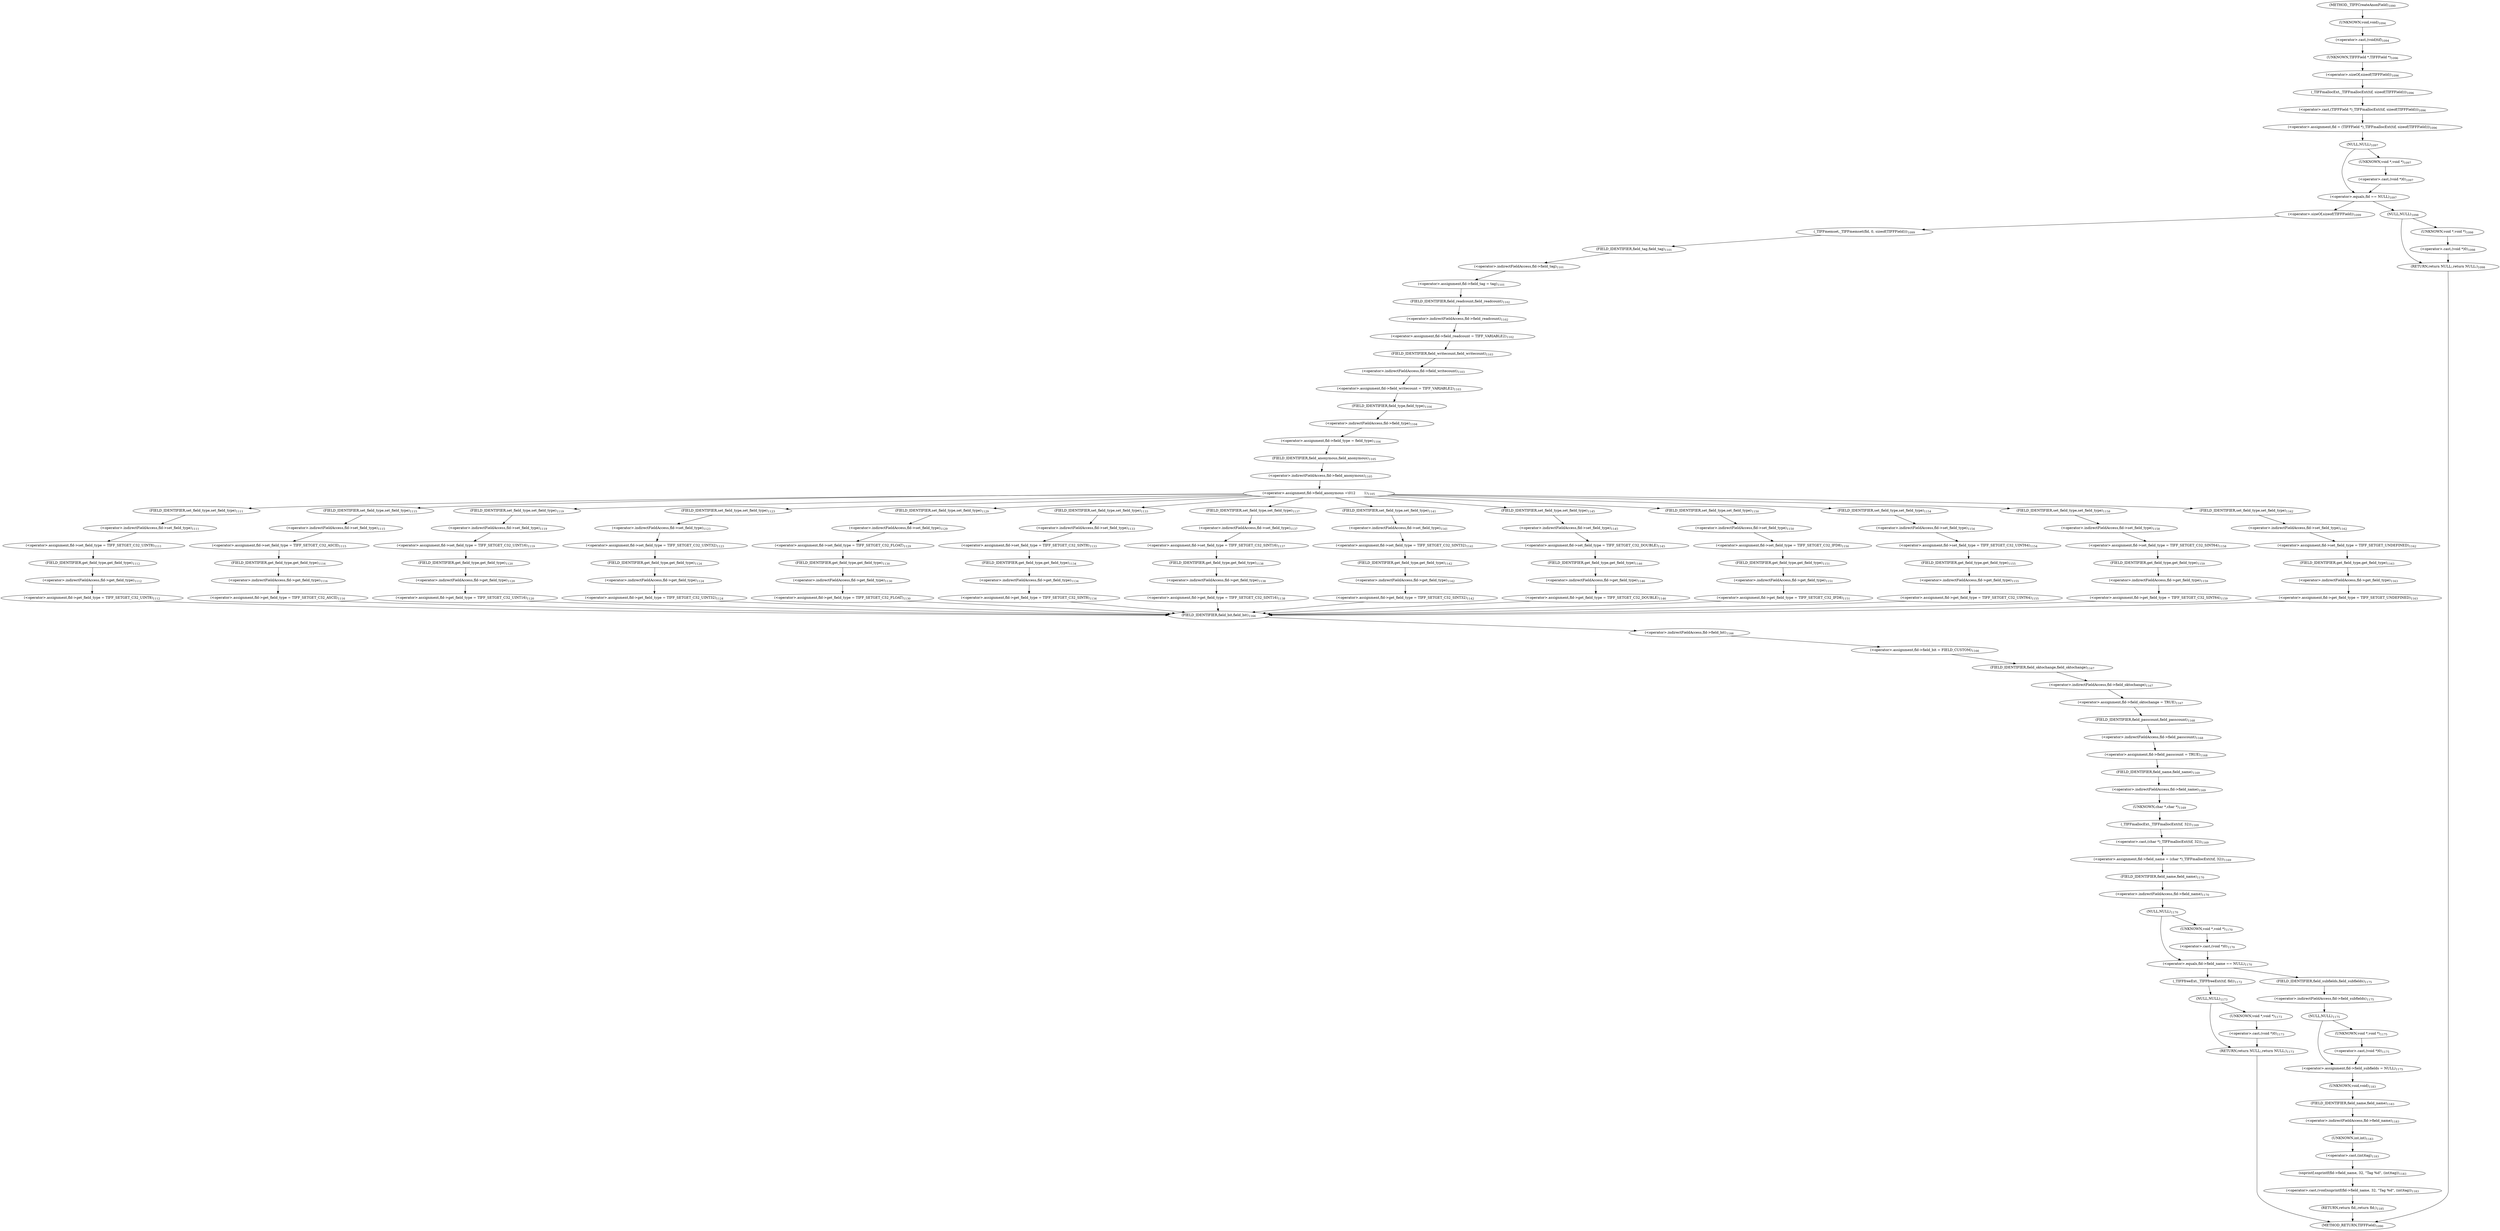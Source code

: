 digraph "_TIFFCreateAnonField" {  
"27792" [label = <(&lt;operator&gt;.cast,(void)tif)<SUB>1094</SUB>> ]
"27795" [label = <(&lt;operator&gt;.assignment,fld = (TIFFField *)_TIFFmallocExt(tif, sizeof(TIFFField)))<SUB>1096</SUB>> ]
"27818" [label = <(_TIFFmemset,_TIFFmemset(fld, 0, sizeof(TIFFField)))<SUB>1099</SUB>> ]
"27823" [label = <(&lt;operator&gt;.assignment,fld-&gt;field_tag = tag)<SUB>1101</SUB>> ]
"27828" [label = <(&lt;operator&gt;.assignment,fld-&gt;field_readcount = TIFF_VARIABLE2)<SUB>1102</SUB>> ]
"27833" [label = <(&lt;operator&gt;.assignment,fld-&gt;field_writecount = TIFF_VARIABLE2)<SUB>1103</SUB>> ]
"27838" [label = <(&lt;operator&gt;.assignment,fld-&gt;field_type = field_type)<SUB>1104</SUB>> ]
"27843" [label = <(&lt;operator&gt;.assignment,fld-&gt;field_anonymous =\012        1)<SUB>1105</SUB>> ]
"28027" [label = <(&lt;operator&gt;.assignment,fld-&gt;field_bit = FIELD_CUSTOM)<SUB>1166</SUB>> ]
"28032" [label = <(&lt;operator&gt;.assignment,fld-&gt;field_oktochange = TRUE)<SUB>1167</SUB>> ]
"28037" [label = <(&lt;operator&gt;.assignment,fld-&gt;field_passcount = TRUE)<SUB>1168</SUB>> ]
"28042" [label = <(&lt;operator&gt;.assignment,fld-&gt;field_name = (char *)_TIFFmallocExt(tif, 32))<SUB>1169</SUB>> ]
"28071" [label = <(&lt;operator&gt;.assignment,fld-&gt;field_subfields = NULL)<SUB>1175</SUB>> ]
"28080" [label = <(&lt;operator&gt;.cast,(void)snprintf(fld-&gt;field_name, 32, &quot;Tag %d&quot;, (int)tag))<SUB>1183</SUB>> ]
"28091" [label = <(RETURN,return fld;,return fld;)<SUB>1185</SUB>> ]
"27793" [label = <(UNKNOWN,void,void)<SUB>1094</SUB>> ]
"27797" [label = <(&lt;operator&gt;.cast,(TIFFField *)_TIFFmallocExt(tif, sizeof(TIFFField)))<SUB>1096</SUB>> ]
"27804" [label = <(&lt;operator&gt;.equals,fld == NULL)<SUB>1097</SUB>> ]
"27821" [label = <(&lt;operator&gt;.sizeOf,sizeof(TIFFField))<SUB>1099</SUB>> ]
"27824" [label = <(&lt;operator&gt;.indirectFieldAccess,fld-&gt;field_tag)<SUB>1101</SUB>> ]
"27829" [label = <(&lt;operator&gt;.indirectFieldAccess,fld-&gt;field_readcount)<SUB>1102</SUB>> ]
"27834" [label = <(&lt;operator&gt;.indirectFieldAccess,fld-&gt;field_writecount)<SUB>1103</SUB>> ]
"27839" [label = <(&lt;operator&gt;.indirectFieldAccess,fld-&gt;field_type)<SUB>1104</SUB>> ]
"27844" [label = <(&lt;operator&gt;.indirectFieldAccess,fld-&gt;field_anonymous)<SUB>1105</SUB>> ]
"28028" [label = <(&lt;operator&gt;.indirectFieldAccess,fld-&gt;field_bit)<SUB>1166</SUB>> ]
"28033" [label = <(&lt;operator&gt;.indirectFieldAccess,fld-&gt;field_oktochange)<SUB>1167</SUB>> ]
"28038" [label = <(&lt;operator&gt;.indirectFieldAccess,fld-&gt;field_passcount)<SUB>1168</SUB>> ]
"28043" [label = <(&lt;operator&gt;.indirectFieldAccess,fld-&gt;field_name)<SUB>1169</SUB>> ]
"28046" [label = <(&lt;operator&gt;.cast,(char *)_TIFFmallocExt(tif, 32))<SUB>1169</SUB>> ]
"28052" [label = <(&lt;operator&gt;.equals,fld-&gt;field_name == NULL)<SUB>1170</SUB>> ]
"28072" [label = <(&lt;operator&gt;.indirectFieldAccess,fld-&gt;field_subfields)<SUB>1175</SUB>> ]
"28075" [label = <(NULL,NULL)<SUB>1175</SUB>> ]
"28081" [label = <(UNKNOWN,void,void)<SUB>1183</SUB>> ]
"28082" [label = <(snprintf,snprintf(fld-&gt;field_name, 32, &quot;Tag %d&quot;, (int)tag))<SUB>1183</SUB>> ]
"27798" [label = <(UNKNOWN,TIFFField *,TIFFField *)<SUB>1096</SUB>> ]
"27799" [label = <(_TIFFmallocExt,_TIFFmallocExt(tif, sizeof(TIFFField)))<SUB>1096</SUB>> ]
"27806" [label = <(NULL,NULL)<SUB>1097</SUB>> ]
"27812" [label = <(RETURN,return NULL;,return NULL;)<SUB>1098</SUB>> ]
"27826" [label = <(FIELD_IDENTIFIER,field_tag,field_tag)<SUB>1101</SUB>> ]
"27831" [label = <(FIELD_IDENTIFIER,field_readcount,field_readcount)<SUB>1102</SUB>> ]
"27836" [label = <(FIELD_IDENTIFIER,field_writecount,field_writecount)<SUB>1103</SUB>> ]
"27841" [label = <(FIELD_IDENTIFIER,field_type,field_type)<SUB>1104</SUB>> ]
"27846" [label = <(FIELD_IDENTIFIER,field_anonymous,field_anonymous)<SUB>1105</SUB>> ]
"27855" [label = <(&lt;operator&gt;.assignment,fld-&gt;set_field_type = TIFF_SETGET_C32_UINT8)<SUB>1111</SUB>> ]
"27860" [label = <(&lt;operator&gt;.assignment,fld-&gt;get_field_type = TIFF_SETGET_C32_UINT8)<SUB>1112</SUB>> ]
"27868" [label = <(&lt;operator&gt;.assignment,fld-&gt;set_field_type = TIFF_SETGET_C32_ASCII)<SUB>1115</SUB>> ]
"27873" [label = <(&lt;operator&gt;.assignment,fld-&gt;get_field_type = TIFF_SETGET_C32_ASCII)<SUB>1116</SUB>> ]
"27881" [label = <(&lt;operator&gt;.assignment,fld-&gt;set_field_type = TIFF_SETGET_C32_UINT16)<SUB>1119</SUB>> ]
"27886" [label = <(&lt;operator&gt;.assignment,fld-&gt;get_field_type = TIFF_SETGET_C32_UINT16)<SUB>1120</SUB>> ]
"27894" [label = <(&lt;operator&gt;.assignment,fld-&gt;set_field_type = TIFF_SETGET_C32_UINT32)<SUB>1123</SUB>> ]
"27899" [label = <(&lt;operator&gt;.assignment,fld-&gt;get_field_type = TIFF_SETGET_C32_UINT32)<SUB>1124</SUB>> ]
"27911" [label = <(&lt;operator&gt;.assignment,fld-&gt;set_field_type = TIFF_SETGET_C32_FLOAT)<SUB>1129</SUB>> ]
"27916" [label = <(&lt;operator&gt;.assignment,fld-&gt;get_field_type = TIFF_SETGET_C32_FLOAT)<SUB>1130</SUB>> ]
"27924" [label = <(&lt;operator&gt;.assignment,fld-&gt;set_field_type = TIFF_SETGET_C32_SINT8)<SUB>1133</SUB>> ]
"27929" [label = <(&lt;operator&gt;.assignment,fld-&gt;get_field_type = TIFF_SETGET_C32_SINT8)<SUB>1134</SUB>> ]
"27937" [label = <(&lt;operator&gt;.assignment,fld-&gt;set_field_type = TIFF_SETGET_C32_SINT16)<SUB>1137</SUB>> ]
"27942" [label = <(&lt;operator&gt;.assignment,fld-&gt;get_field_type = TIFF_SETGET_C32_SINT16)<SUB>1138</SUB>> ]
"27950" [label = <(&lt;operator&gt;.assignment,fld-&gt;set_field_type = TIFF_SETGET_C32_SINT32)<SUB>1141</SUB>> ]
"27955" [label = <(&lt;operator&gt;.assignment,fld-&gt;get_field_type = TIFF_SETGET_C32_SINT32)<SUB>1142</SUB>> ]
"27963" [label = <(&lt;operator&gt;.assignment,fld-&gt;set_field_type = TIFF_SETGET_C32_DOUBLE)<SUB>1145</SUB>> ]
"27968" [label = <(&lt;operator&gt;.assignment,fld-&gt;get_field_type = TIFF_SETGET_C32_DOUBLE)<SUB>1146</SUB>> ]
"27978" [label = <(&lt;operator&gt;.assignment,fld-&gt;set_field_type = TIFF_SETGET_C32_IFD8)<SUB>1150</SUB>> ]
"27983" [label = <(&lt;operator&gt;.assignment,fld-&gt;get_field_type = TIFF_SETGET_C32_IFD8)<SUB>1151</SUB>> ]
"27991" [label = <(&lt;operator&gt;.assignment,fld-&gt;set_field_type = TIFF_SETGET_C32_UINT64)<SUB>1154</SUB>> ]
"27996" [label = <(&lt;operator&gt;.assignment,fld-&gt;get_field_type = TIFF_SETGET_C32_UINT64)<SUB>1155</SUB>> ]
"28004" [label = <(&lt;operator&gt;.assignment,fld-&gt;set_field_type = TIFF_SETGET_C32_SINT64)<SUB>1158</SUB>> ]
"28009" [label = <(&lt;operator&gt;.assignment,fld-&gt;get_field_type = TIFF_SETGET_C32_SINT64)<SUB>1159</SUB>> ]
"28016" [label = <(&lt;operator&gt;.assignment,fld-&gt;set_field_type = TIFF_SETGET_UNDEFINED)<SUB>1162</SUB>> ]
"28021" [label = <(&lt;operator&gt;.assignment,fld-&gt;get_field_type = TIFF_SETGET_UNDEFINED)<SUB>1163</SUB>> ]
"28030" [label = <(FIELD_IDENTIFIER,field_bit,field_bit)<SUB>1166</SUB>> ]
"28035" [label = <(FIELD_IDENTIFIER,field_oktochange,field_oktochange)<SUB>1167</SUB>> ]
"28040" [label = <(FIELD_IDENTIFIER,field_passcount,field_passcount)<SUB>1168</SUB>> ]
"28045" [label = <(FIELD_IDENTIFIER,field_name,field_name)<SUB>1169</SUB>> ]
"28047" [label = <(UNKNOWN,char *,char *)<SUB>1169</SUB>> ]
"28048" [label = <(_TIFFmallocExt,_TIFFmallocExt(tif, 32))<SUB>1169</SUB>> ]
"28053" [label = <(&lt;operator&gt;.indirectFieldAccess,fld-&gt;field_name)<SUB>1170</SUB>> ]
"28056" [label = <(NULL,NULL)<SUB>1170</SUB>> ]
"28062" [label = <(_TIFFfreeExt,_TIFFfreeExt(tif, fld))<SUB>1172</SUB>> ]
"28065" [label = <(RETURN,return NULL;,return NULL;)<SUB>1173</SUB>> ]
"28074" [label = <(FIELD_IDENTIFIER,field_subfields,field_subfields)<SUB>1175</SUB>> ]
"28083" [label = <(&lt;operator&gt;.indirectFieldAccess,fld-&gt;field_name)<SUB>1183</SUB>> ]
"28088" [label = <(&lt;operator&gt;.cast,(int)tag)<SUB>1183</SUB>> ]
"27801" [label = <(&lt;operator&gt;.sizeOf,sizeof(TIFFField))<SUB>1096</SUB>> ]
"27813" [label = <(NULL,NULL)<SUB>1098</SUB>> ]
"27856" [label = <(&lt;operator&gt;.indirectFieldAccess,fld-&gt;set_field_type)<SUB>1111</SUB>> ]
"27861" [label = <(&lt;operator&gt;.indirectFieldAccess,fld-&gt;get_field_type)<SUB>1112</SUB>> ]
"27869" [label = <(&lt;operator&gt;.indirectFieldAccess,fld-&gt;set_field_type)<SUB>1115</SUB>> ]
"27874" [label = <(&lt;operator&gt;.indirectFieldAccess,fld-&gt;get_field_type)<SUB>1116</SUB>> ]
"27882" [label = <(&lt;operator&gt;.indirectFieldAccess,fld-&gt;set_field_type)<SUB>1119</SUB>> ]
"27887" [label = <(&lt;operator&gt;.indirectFieldAccess,fld-&gt;get_field_type)<SUB>1120</SUB>> ]
"27895" [label = <(&lt;operator&gt;.indirectFieldAccess,fld-&gt;set_field_type)<SUB>1123</SUB>> ]
"27900" [label = <(&lt;operator&gt;.indirectFieldAccess,fld-&gt;get_field_type)<SUB>1124</SUB>> ]
"27912" [label = <(&lt;operator&gt;.indirectFieldAccess,fld-&gt;set_field_type)<SUB>1129</SUB>> ]
"27917" [label = <(&lt;operator&gt;.indirectFieldAccess,fld-&gt;get_field_type)<SUB>1130</SUB>> ]
"27925" [label = <(&lt;operator&gt;.indirectFieldAccess,fld-&gt;set_field_type)<SUB>1133</SUB>> ]
"27930" [label = <(&lt;operator&gt;.indirectFieldAccess,fld-&gt;get_field_type)<SUB>1134</SUB>> ]
"27938" [label = <(&lt;operator&gt;.indirectFieldAccess,fld-&gt;set_field_type)<SUB>1137</SUB>> ]
"27943" [label = <(&lt;operator&gt;.indirectFieldAccess,fld-&gt;get_field_type)<SUB>1138</SUB>> ]
"27951" [label = <(&lt;operator&gt;.indirectFieldAccess,fld-&gt;set_field_type)<SUB>1141</SUB>> ]
"27956" [label = <(&lt;operator&gt;.indirectFieldAccess,fld-&gt;get_field_type)<SUB>1142</SUB>> ]
"27964" [label = <(&lt;operator&gt;.indirectFieldAccess,fld-&gt;set_field_type)<SUB>1145</SUB>> ]
"27969" [label = <(&lt;operator&gt;.indirectFieldAccess,fld-&gt;get_field_type)<SUB>1146</SUB>> ]
"27979" [label = <(&lt;operator&gt;.indirectFieldAccess,fld-&gt;set_field_type)<SUB>1150</SUB>> ]
"27984" [label = <(&lt;operator&gt;.indirectFieldAccess,fld-&gt;get_field_type)<SUB>1151</SUB>> ]
"27992" [label = <(&lt;operator&gt;.indirectFieldAccess,fld-&gt;set_field_type)<SUB>1154</SUB>> ]
"27997" [label = <(&lt;operator&gt;.indirectFieldAccess,fld-&gt;get_field_type)<SUB>1155</SUB>> ]
"28005" [label = <(&lt;operator&gt;.indirectFieldAccess,fld-&gt;set_field_type)<SUB>1158</SUB>> ]
"28010" [label = <(&lt;operator&gt;.indirectFieldAccess,fld-&gt;get_field_type)<SUB>1159</SUB>> ]
"28017" [label = <(&lt;operator&gt;.indirectFieldAccess,fld-&gt;set_field_type)<SUB>1162</SUB>> ]
"28022" [label = <(&lt;operator&gt;.indirectFieldAccess,fld-&gt;get_field_type)<SUB>1163</SUB>> ]
"28055" [label = <(FIELD_IDENTIFIER,field_name,field_name)<SUB>1170</SUB>> ]
"28066" [label = <(NULL,NULL)<SUB>1173</SUB>> ]
"28077" [label = <(&lt;operator&gt;.cast,(void *)0)<SUB>1175</SUB>> ]
"28085" [label = <(FIELD_IDENTIFIER,field_name,field_name)<SUB>1183</SUB>> ]
"28089" [label = <(UNKNOWN,int,int)<SUB>1183</SUB>> ]
"27808" [label = <(&lt;operator&gt;.cast,(void *)0)<SUB>1097</SUB>> ]
"27858" [label = <(FIELD_IDENTIFIER,set_field_type,set_field_type)<SUB>1111</SUB>> ]
"27863" [label = <(FIELD_IDENTIFIER,get_field_type,get_field_type)<SUB>1112</SUB>> ]
"27871" [label = <(FIELD_IDENTIFIER,set_field_type,set_field_type)<SUB>1115</SUB>> ]
"27876" [label = <(FIELD_IDENTIFIER,get_field_type,get_field_type)<SUB>1116</SUB>> ]
"27884" [label = <(FIELD_IDENTIFIER,set_field_type,set_field_type)<SUB>1119</SUB>> ]
"27889" [label = <(FIELD_IDENTIFIER,get_field_type,get_field_type)<SUB>1120</SUB>> ]
"27897" [label = <(FIELD_IDENTIFIER,set_field_type,set_field_type)<SUB>1123</SUB>> ]
"27902" [label = <(FIELD_IDENTIFIER,get_field_type,get_field_type)<SUB>1124</SUB>> ]
"27914" [label = <(FIELD_IDENTIFIER,set_field_type,set_field_type)<SUB>1129</SUB>> ]
"27919" [label = <(FIELD_IDENTIFIER,get_field_type,get_field_type)<SUB>1130</SUB>> ]
"27927" [label = <(FIELD_IDENTIFIER,set_field_type,set_field_type)<SUB>1133</SUB>> ]
"27932" [label = <(FIELD_IDENTIFIER,get_field_type,get_field_type)<SUB>1134</SUB>> ]
"27940" [label = <(FIELD_IDENTIFIER,set_field_type,set_field_type)<SUB>1137</SUB>> ]
"27945" [label = <(FIELD_IDENTIFIER,get_field_type,get_field_type)<SUB>1138</SUB>> ]
"27953" [label = <(FIELD_IDENTIFIER,set_field_type,set_field_type)<SUB>1141</SUB>> ]
"27958" [label = <(FIELD_IDENTIFIER,get_field_type,get_field_type)<SUB>1142</SUB>> ]
"27966" [label = <(FIELD_IDENTIFIER,set_field_type,set_field_type)<SUB>1145</SUB>> ]
"27971" [label = <(FIELD_IDENTIFIER,get_field_type,get_field_type)<SUB>1146</SUB>> ]
"27981" [label = <(FIELD_IDENTIFIER,set_field_type,set_field_type)<SUB>1150</SUB>> ]
"27986" [label = <(FIELD_IDENTIFIER,get_field_type,get_field_type)<SUB>1151</SUB>> ]
"27994" [label = <(FIELD_IDENTIFIER,set_field_type,set_field_type)<SUB>1154</SUB>> ]
"27999" [label = <(FIELD_IDENTIFIER,get_field_type,get_field_type)<SUB>1155</SUB>> ]
"28007" [label = <(FIELD_IDENTIFIER,set_field_type,set_field_type)<SUB>1158</SUB>> ]
"28012" [label = <(FIELD_IDENTIFIER,get_field_type,get_field_type)<SUB>1159</SUB>> ]
"28019" [label = <(FIELD_IDENTIFIER,set_field_type,set_field_type)<SUB>1162</SUB>> ]
"28024" [label = <(FIELD_IDENTIFIER,get_field_type,get_field_type)<SUB>1163</SUB>> ]
"28058" [label = <(&lt;operator&gt;.cast,(void *)0)<SUB>1170</SUB>> ]
"28078" [label = <(UNKNOWN,void *,void *)<SUB>1175</SUB>> ]
"27809" [label = <(UNKNOWN,void *,void *)<SUB>1097</SUB>> ]
"27815" [label = <(&lt;operator&gt;.cast,(void *)0)<SUB>1098</SUB>> ]
"28059" [label = <(UNKNOWN,void *,void *)<SUB>1170</SUB>> ]
"28068" [label = <(&lt;operator&gt;.cast,(void *)0)<SUB>1173</SUB>> ]
"27816" [label = <(UNKNOWN,void *,void *)<SUB>1098</SUB>> ]
"28069" [label = <(UNKNOWN,void *,void *)<SUB>1173</SUB>> ]
"27786" [label = <(METHOD,_TIFFCreateAnonField)<SUB>1090</SUB>> ]
"28093" [label = <(METHOD_RETURN,TIFFField)<SUB>1090</SUB>> ]
  "27792" -> "27798" 
  "27795" -> "27806" 
  "27818" -> "27826" 
  "27823" -> "27831" 
  "27828" -> "27836" 
  "27833" -> "27841" 
  "27838" -> "27846" 
  "27843" -> "27858" 
  "27843" -> "27871" 
  "27843" -> "27884" 
  "27843" -> "27897" 
  "27843" -> "27914" 
  "27843" -> "27927" 
  "27843" -> "27940" 
  "27843" -> "27953" 
  "27843" -> "27966" 
  "27843" -> "27981" 
  "27843" -> "27994" 
  "27843" -> "28007" 
  "27843" -> "28019" 
  "28027" -> "28035" 
  "28032" -> "28040" 
  "28037" -> "28045" 
  "28042" -> "28055" 
  "28071" -> "28081" 
  "28080" -> "28091" 
  "28091" -> "28093" 
  "27793" -> "27792" 
  "27797" -> "27795" 
  "27804" -> "27813" 
  "27804" -> "27821" 
  "27821" -> "27818" 
  "27824" -> "27823" 
  "27829" -> "27828" 
  "27834" -> "27833" 
  "27839" -> "27838" 
  "27844" -> "27843" 
  "28028" -> "28027" 
  "28033" -> "28032" 
  "28038" -> "28037" 
  "28043" -> "28047" 
  "28046" -> "28042" 
  "28052" -> "28062" 
  "28052" -> "28074" 
  "28072" -> "28075" 
  "28075" -> "28078" 
  "28075" -> "28071" 
  "28081" -> "28085" 
  "28082" -> "28080" 
  "27798" -> "27801" 
  "27799" -> "27797" 
  "27806" -> "27809" 
  "27806" -> "27804" 
  "27812" -> "28093" 
  "27826" -> "27824" 
  "27831" -> "27829" 
  "27836" -> "27834" 
  "27841" -> "27839" 
  "27846" -> "27844" 
  "27855" -> "27863" 
  "27860" -> "28030" 
  "27868" -> "27876" 
  "27873" -> "28030" 
  "27881" -> "27889" 
  "27886" -> "28030" 
  "27894" -> "27902" 
  "27899" -> "28030" 
  "27911" -> "27919" 
  "27916" -> "28030" 
  "27924" -> "27932" 
  "27929" -> "28030" 
  "27937" -> "27945" 
  "27942" -> "28030" 
  "27950" -> "27958" 
  "27955" -> "28030" 
  "27963" -> "27971" 
  "27968" -> "28030" 
  "27978" -> "27986" 
  "27983" -> "28030" 
  "27991" -> "27999" 
  "27996" -> "28030" 
  "28004" -> "28012" 
  "28009" -> "28030" 
  "28016" -> "28024" 
  "28021" -> "28030" 
  "28030" -> "28028" 
  "28035" -> "28033" 
  "28040" -> "28038" 
  "28045" -> "28043" 
  "28047" -> "28048" 
  "28048" -> "28046" 
  "28053" -> "28056" 
  "28056" -> "28059" 
  "28056" -> "28052" 
  "28062" -> "28066" 
  "28065" -> "28093" 
  "28074" -> "28072" 
  "28083" -> "28089" 
  "28088" -> "28082" 
  "27801" -> "27799" 
  "27813" -> "27816" 
  "27813" -> "27812" 
  "27856" -> "27855" 
  "27861" -> "27860" 
  "27869" -> "27868" 
  "27874" -> "27873" 
  "27882" -> "27881" 
  "27887" -> "27886" 
  "27895" -> "27894" 
  "27900" -> "27899" 
  "27912" -> "27911" 
  "27917" -> "27916" 
  "27925" -> "27924" 
  "27930" -> "27929" 
  "27938" -> "27937" 
  "27943" -> "27942" 
  "27951" -> "27950" 
  "27956" -> "27955" 
  "27964" -> "27963" 
  "27969" -> "27968" 
  "27979" -> "27978" 
  "27984" -> "27983" 
  "27992" -> "27991" 
  "27997" -> "27996" 
  "28005" -> "28004" 
  "28010" -> "28009" 
  "28017" -> "28016" 
  "28022" -> "28021" 
  "28055" -> "28053" 
  "28066" -> "28069" 
  "28066" -> "28065" 
  "28077" -> "28071" 
  "28085" -> "28083" 
  "28089" -> "28088" 
  "27808" -> "27804" 
  "27858" -> "27856" 
  "27863" -> "27861" 
  "27871" -> "27869" 
  "27876" -> "27874" 
  "27884" -> "27882" 
  "27889" -> "27887" 
  "27897" -> "27895" 
  "27902" -> "27900" 
  "27914" -> "27912" 
  "27919" -> "27917" 
  "27927" -> "27925" 
  "27932" -> "27930" 
  "27940" -> "27938" 
  "27945" -> "27943" 
  "27953" -> "27951" 
  "27958" -> "27956" 
  "27966" -> "27964" 
  "27971" -> "27969" 
  "27981" -> "27979" 
  "27986" -> "27984" 
  "27994" -> "27992" 
  "27999" -> "27997" 
  "28007" -> "28005" 
  "28012" -> "28010" 
  "28019" -> "28017" 
  "28024" -> "28022" 
  "28058" -> "28052" 
  "28078" -> "28077" 
  "27809" -> "27808" 
  "27815" -> "27812" 
  "28059" -> "28058" 
  "28068" -> "28065" 
  "27816" -> "27815" 
  "28069" -> "28068" 
  "27786" -> "27793" 
}
